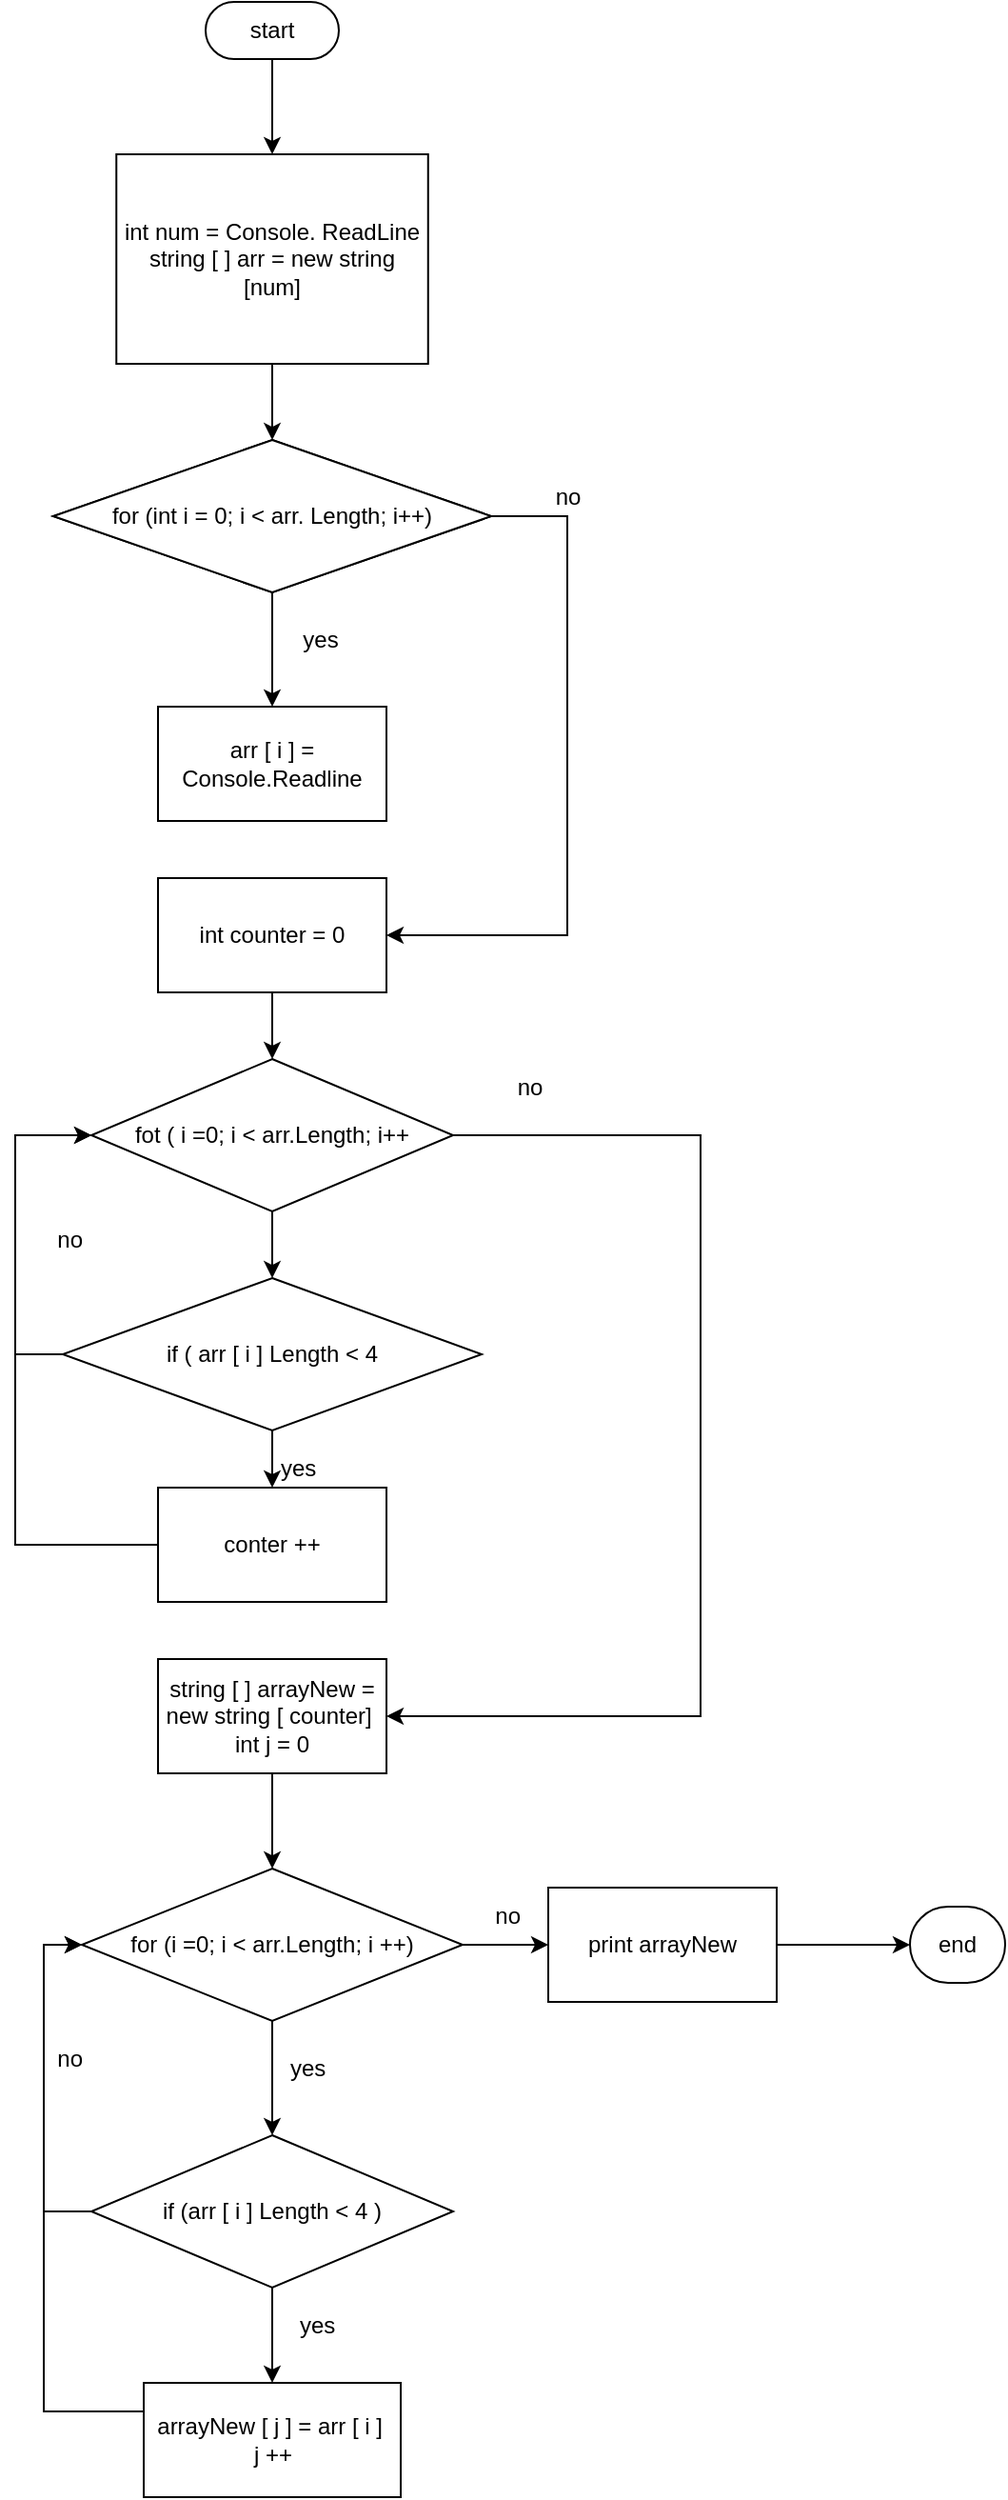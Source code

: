 <mxfile version="21.1.6" type="github">
  <diagram name="Страница 1" id="FWtM8PsEe0bfIw8lXDTB">
    <mxGraphModel dx="1114" dy="1727" grid="1" gridSize="10" guides="1" tooltips="1" connect="1" arrows="1" fold="1" page="1" pageScale="1" pageWidth="827" pageHeight="1169" math="0" shadow="0">
      <root>
        <mxCell id="0" />
        <mxCell id="1" parent="0" />
        <mxCell id="qyZmzRei6EvfskZTFIJO-1" style="edgeStyle=orthogonalEdgeStyle;rounded=0;orthogonalLoop=1;jettySize=auto;html=1;exitX=0.5;exitY=1;exitDx=0;exitDy=0;" edge="1" parent="1" source="qyZmzRei6EvfskZTFIJO-2" target="qyZmzRei6EvfskZTFIJO-4">
          <mxGeometry relative="1" as="geometry">
            <mxPoint x="395" y="-1085" as="targetPoint" />
          </mxGeometry>
        </mxCell>
        <mxCell id="qyZmzRei6EvfskZTFIJO-2" value="start" style="rounded=1;whiteSpace=wrap;html=1;arcSize=50;" vertex="1" parent="1">
          <mxGeometry x="360" y="-1150" width="70" height="30" as="geometry" />
        </mxCell>
        <mxCell id="qyZmzRei6EvfskZTFIJO-3" style="edgeStyle=orthogonalEdgeStyle;rounded=0;orthogonalLoop=1;jettySize=auto;html=1;exitX=0.5;exitY=1;exitDx=0;exitDy=0;" edge="1" parent="1" source="qyZmzRei6EvfskZTFIJO-4" target="qyZmzRei6EvfskZTFIJO-7">
          <mxGeometry relative="1" as="geometry">
            <mxPoint x="394.8" y="-915" as="targetPoint" />
          </mxGeometry>
        </mxCell>
        <mxCell id="qyZmzRei6EvfskZTFIJO-4" value="int num = Console. ReadLine&lt;br&gt;string [ ] arr = new string [num]" style="rounded=0;whiteSpace=wrap;html=1;" vertex="1" parent="1">
          <mxGeometry x="313.13" y="-1070" width="163.75" height="110" as="geometry" />
        </mxCell>
        <mxCell id="qyZmzRei6EvfskZTFIJO-5" style="edgeStyle=orthogonalEdgeStyle;rounded=0;orthogonalLoop=1;jettySize=auto;html=1;exitX=0.5;exitY=1;exitDx=0;exitDy=0;" edge="1" parent="1" source="qyZmzRei6EvfskZTFIJO-7" target="qyZmzRei6EvfskZTFIJO-9">
          <mxGeometry relative="1" as="geometry">
            <mxPoint x="395" y="-780" as="targetPoint" />
          </mxGeometry>
        </mxCell>
        <mxCell id="qyZmzRei6EvfskZTFIJO-6" style="edgeStyle=orthogonalEdgeStyle;rounded=0;orthogonalLoop=1;jettySize=auto;html=1;exitX=1;exitY=0.5;exitDx=0;exitDy=0;entryX=1;entryY=0.5;entryDx=0;entryDy=0;" edge="1" parent="1" source="qyZmzRei6EvfskZTFIJO-7" target="qyZmzRei6EvfskZTFIJO-12">
          <mxGeometry relative="1" as="geometry">
            <mxPoint x="580" y="-830" as="targetPoint" />
            <Array as="points">
              <mxPoint x="550" y="-880" />
              <mxPoint x="550" y="-660" />
            </Array>
          </mxGeometry>
        </mxCell>
        <mxCell id="qyZmzRei6EvfskZTFIJO-7" value="for (int i = 0; i &amp;lt; arr. Length; i++)" style="rhombus;whiteSpace=wrap;html=1;" vertex="1" parent="1">
          <mxGeometry x="280" y="-920" width="230" height="80" as="geometry" />
        </mxCell>
        <mxCell id="qyZmzRei6EvfskZTFIJO-8" value="yes" style="text;html=1;align=center;verticalAlign=middle;resizable=0;points=[];autosize=1;strokeColor=none;fillColor=none;" vertex="1" parent="1">
          <mxGeometry x="400" y="-830" width="40" height="30" as="geometry" />
        </mxCell>
        <mxCell id="qyZmzRei6EvfskZTFIJO-9" value="arr [ i ] = Console.Readline" style="rounded=0;whiteSpace=wrap;html=1;" vertex="1" parent="1">
          <mxGeometry x="335" y="-780" width="120" height="60" as="geometry" />
        </mxCell>
        <mxCell id="qyZmzRei6EvfskZTFIJO-10" value="no" style="text;html=1;align=center;verticalAlign=middle;resizable=0;points=[];autosize=1;strokeColor=none;fillColor=none;" vertex="1" parent="1">
          <mxGeometry x="530" y="-905" width="40" height="30" as="geometry" />
        </mxCell>
        <mxCell id="qyZmzRei6EvfskZTFIJO-11" style="edgeStyle=orthogonalEdgeStyle;rounded=0;orthogonalLoop=1;jettySize=auto;html=1;exitX=0.5;exitY=1;exitDx=0;exitDy=0;" edge="1" parent="1" source="qyZmzRei6EvfskZTFIJO-12" target="qyZmzRei6EvfskZTFIJO-16">
          <mxGeometry relative="1" as="geometry">
            <mxPoint x="395" y="-539.99" as="targetPoint" />
            <Array as="points">
              <mxPoint x="395" y="-550" />
              <mxPoint x="395" y="-550" />
            </Array>
          </mxGeometry>
        </mxCell>
        <mxCell id="qyZmzRei6EvfskZTFIJO-12" value="int counter = 0" style="rounded=0;whiteSpace=wrap;html=1;" vertex="1" parent="1">
          <mxGeometry x="335" y="-690" width="120" height="60" as="geometry" />
        </mxCell>
        <mxCell id="qyZmzRei6EvfskZTFIJO-13" value="for (int i = 0; i &amp;lt; arr. Length; i++)" style="rhombus;whiteSpace=wrap;html=1;" vertex="1" parent="1">
          <mxGeometry x="280" y="-920" width="230" height="80" as="geometry" />
        </mxCell>
        <mxCell id="qyZmzRei6EvfskZTFIJO-14" style="edgeStyle=orthogonalEdgeStyle;rounded=0;orthogonalLoop=1;jettySize=auto;html=1;exitX=0.5;exitY=1;exitDx=0;exitDy=0;" edge="1" parent="1" source="qyZmzRei6EvfskZTFIJO-16" target="qyZmzRei6EvfskZTFIJO-20">
          <mxGeometry relative="1" as="geometry">
            <mxPoint x="395" y="-440" as="targetPoint" />
          </mxGeometry>
        </mxCell>
        <mxCell id="qyZmzRei6EvfskZTFIJO-15" style="edgeStyle=orthogonalEdgeStyle;rounded=0;orthogonalLoop=1;jettySize=auto;html=1;exitX=1;exitY=0.5;exitDx=0;exitDy=0;" edge="1" parent="1" source="qyZmzRei6EvfskZTFIJO-16" target="qyZmzRei6EvfskZTFIJO-25">
          <mxGeometry relative="1" as="geometry">
            <mxPoint x="490" y="-119" as="targetPoint" />
            <Array as="points">
              <mxPoint x="620" y="-555" />
              <mxPoint x="620" y="-250" />
            </Array>
          </mxGeometry>
        </mxCell>
        <mxCell id="qyZmzRei6EvfskZTFIJO-16" value="fot ( i =0; i &amp;lt; arr.Length; i++" style="rhombus;whiteSpace=wrap;html=1;" vertex="1" parent="1">
          <mxGeometry x="300" y="-595" width="190" height="80" as="geometry" />
        </mxCell>
        <mxCell id="qyZmzRei6EvfskZTFIJO-17" value="yes" style="text;html=1;align=center;verticalAlign=middle;resizable=0;points=[];autosize=1;strokeColor=none;fillColor=none;" vertex="1" parent="1">
          <mxGeometry x="394" y="-470" width="40" height="30" as="geometry" />
        </mxCell>
        <mxCell id="qyZmzRei6EvfskZTFIJO-18" style="edgeStyle=orthogonalEdgeStyle;rounded=0;orthogonalLoop=1;jettySize=auto;html=1;exitX=0.5;exitY=1;exitDx=0;exitDy=0;" edge="1" parent="1" source="qyZmzRei6EvfskZTFIJO-20" target="qyZmzRei6EvfskZTFIJO-22">
          <mxGeometry relative="1" as="geometry">
            <mxPoint x="395" y="-310" as="targetPoint" />
          </mxGeometry>
        </mxCell>
        <mxCell id="qyZmzRei6EvfskZTFIJO-19" style="edgeStyle=orthogonalEdgeStyle;rounded=0;orthogonalLoop=1;jettySize=auto;html=1;exitX=0;exitY=0.5;exitDx=0;exitDy=0;entryX=0;entryY=0.5;entryDx=0;entryDy=0;" edge="1" parent="1" source="qyZmzRei6EvfskZTFIJO-20" target="qyZmzRei6EvfskZTFIJO-16">
          <mxGeometry relative="1" as="geometry">
            <Array as="points">
              <mxPoint x="260" y="-440" />
              <mxPoint x="260" y="-555" />
            </Array>
          </mxGeometry>
        </mxCell>
        <mxCell id="qyZmzRei6EvfskZTFIJO-20" value="if ( arr [ i ] Length &amp;lt; 4" style="rhombus;whiteSpace=wrap;html=1;" vertex="1" parent="1">
          <mxGeometry x="285.01" y="-480" width="220" height="80" as="geometry" />
        </mxCell>
        <mxCell id="qyZmzRei6EvfskZTFIJO-21" style="edgeStyle=orthogonalEdgeStyle;rounded=0;orthogonalLoop=1;jettySize=auto;html=1;exitX=0;exitY=0.5;exitDx=0;exitDy=0;entryX=0;entryY=0.5;entryDx=0;entryDy=0;" edge="1" parent="1" source="qyZmzRei6EvfskZTFIJO-22" target="qyZmzRei6EvfskZTFIJO-16">
          <mxGeometry relative="1" as="geometry">
            <Array as="points">
              <mxPoint x="260" y="-340" />
              <mxPoint x="260" y="-555" />
            </Array>
          </mxGeometry>
        </mxCell>
        <mxCell id="qyZmzRei6EvfskZTFIJO-22" value="conter ++" style="rounded=0;whiteSpace=wrap;html=1;" vertex="1" parent="1">
          <mxGeometry x="335.01" y="-370" width="120" height="60" as="geometry" />
        </mxCell>
        <mxCell id="qyZmzRei6EvfskZTFIJO-23" value="no" style="text;html=1;align=center;verticalAlign=middle;resizable=0;points=[];autosize=1;strokeColor=none;fillColor=none;" vertex="1" parent="1">
          <mxGeometry x="510" y="-595" width="40" height="30" as="geometry" />
        </mxCell>
        <mxCell id="qyZmzRei6EvfskZTFIJO-24" style="edgeStyle=orthogonalEdgeStyle;rounded=0;orthogonalLoop=1;jettySize=auto;html=1;exitX=0.5;exitY=1;exitDx=0;exitDy=0;" edge="1" parent="1" source="qyZmzRei6EvfskZTFIJO-25" target="qyZmzRei6EvfskZTFIJO-28">
          <mxGeometry relative="1" as="geometry">
            <mxPoint x="395" y="-170" as="targetPoint" />
          </mxGeometry>
        </mxCell>
        <mxCell id="qyZmzRei6EvfskZTFIJO-25" value="string [ ] arrayNew = new string [ counter]&amp;nbsp;&lt;br&gt;int j = 0" style="rounded=0;whiteSpace=wrap;html=1;" vertex="1" parent="1">
          <mxGeometry x="335.01" y="-280" width="120" height="60" as="geometry" />
        </mxCell>
        <mxCell id="qyZmzRei6EvfskZTFIJO-26" value="" style="edgeStyle=orthogonalEdgeStyle;rounded=0;orthogonalLoop=1;jettySize=auto;html=1;" edge="1" parent="1" source="qyZmzRei6EvfskZTFIJO-28" target="qyZmzRei6EvfskZTFIJO-31">
          <mxGeometry relative="1" as="geometry" />
        </mxCell>
        <mxCell id="qyZmzRei6EvfskZTFIJO-27" style="edgeStyle=orthogonalEdgeStyle;rounded=0;orthogonalLoop=1;jettySize=auto;html=1;exitX=1;exitY=0.5;exitDx=0;exitDy=0;" edge="1" parent="1" source="qyZmzRei6EvfskZTFIJO-28" target="qyZmzRei6EvfskZTFIJO-39">
          <mxGeometry relative="1" as="geometry">
            <mxPoint x="570" y="-130" as="targetPoint" />
          </mxGeometry>
        </mxCell>
        <mxCell id="qyZmzRei6EvfskZTFIJO-28" value="for (i =0; i &amp;lt; arr.Length; i ++)" style="rhombus;whiteSpace=wrap;html=1;" vertex="1" parent="1">
          <mxGeometry x="295" y="-170" width="200" height="80" as="geometry" />
        </mxCell>
        <mxCell id="qyZmzRei6EvfskZTFIJO-29" value="" style="edgeStyle=orthogonalEdgeStyle;rounded=0;orthogonalLoop=1;jettySize=auto;html=1;" edge="1" parent="1" source="qyZmzRei6EvfskZTFIJO-31" target="qyZmzRei6EvfskZTFIJO-35">
          <mxGeometry relative="1" as="geometry" />
        </mxCell>
        <mxCell id="qyZmzRei6EvfskZTFIJO-30" style="edgeStyle=orthogonalEdgeStyle;rounded=0;orthogonalLoop=1;jettySize=auto;html=1;exitX=0;exitY=0.5;exitDx=0;exitDy=0;entryX=0;entryY=0.5;entryDx=0;entryDy=0;" edge="1" parent="1" source="qyZmzRei6EvfskZTFIJO-31" target="qyZmzRei6EvfskZTFIJO-28">
          <mxGeometry relative="1" as="geometry" />
        </mxCell>
        <mxCell id="qyZmzRei6EvfskZTFIJO-31" value="if (arr [ i ] Length &amp;lt; 4 )" style="rhombus;whiteSpace=wrap;html=1;" vertex="1" parent="1">
          <mxGeometry x="300" y="-30" width="190" height="80" as="geometry" />
        </mxCell>
        <mxCell id="qyZmzRei6EvfskZTFIJO-32" value="yes&amp;nbsp;" style="text;html=1;align=center;verticalAlign=middle;resizable=0;points=[];autosize=1;strokeColor=none;fillColor=none;" vertex="1" parent="1">
          <mxGeometry x="390" y="-80" width="50" height="30" as="geometry" />
        </mxCell>
        <mxCell id="qyZmzRei6EvfskZTFIJO-33" value="no&amp;nbsp;" style="text;html=1;align=center;verticalAlign=middle;resizable=0;points=[];autosize=1;strokeColor=none;fillColor=none;" vertex="1" parent="1">
          <mxGeometry x="500" y="-160" width="40" height="30" as="geometry" />
        </mxCell>
        <mxCell id="qyZmzRei6EvfskZTFIJO-34" style="edgeStyle=orthogonalEdgeStyle;rounded=0;orthogonalLoop=1;jettySize=auto;html=1;exitX=0;exitY=0.25;exitDx=0;exitDy=0;entryX=0;entryY=0.5;entryDx=0;entryDy=0;" edge="1" parent="1" source="qyZmzRei6EvfskZTFIJO-35" target="qyZmzRei6EvfskZTFIJO-28">
          <mxGeometry relative="1" as="geometry" />
        </mxCell>
        <mxCell id="qyZmzRei6EvfskZTFIJO-35" value="arrayNew [ j ] = arr [ i ]&amp;nbsp;&lt;br&gt;j ++" style="whiteSpace=wrap;html=1;" vertex="1" parent="1">
          <mxGeometry x="327.51" y="100" width="135" height="60" as="geometry" />
        </mxCell>
        <mxCell id="qyZmzRei6EvfskZTFIJO-36" value="yes&amp;nbsp;" style="text;html=1;align=center;verticalAlign=middle;resizable=0;points=[];autosize=1;strokeColor=none;fillColor=none;" vertex="1" parent="1">
          <mxGeometry x="395" y="55" width="50" height="30" as="geometry" />
        </mxCell>
        <mxCell id="qyZmzRei6EvfskZTFIJO-37" value="no&amp;nbsp;" style="text;html=1;align=center;verticalAlign=middle;resizable=0;points=[];autosize=1;strokeColor=none;fillColor=none;" vertex="1" parent="1">
          <mxGeometry x="270" y="-85" width="40" height="30" as="geometry" />
        </mxCell>
        <mxCell id="qyZmzRei6EvfskZTFIJO-38" style="edgeStyle=orthogonalEdgeStyle;rounded=0;orthogonalLoop=1;jettySize=auto;html=1;exitX=1;exitY=0.5;exitDx=0;exitDy=0;" edge="1" parent="1" source="qyZmzRei6EvfskZTFIJO-39" target="qyZmzRei6EvfskZTFIJO-40">
          <mxGeometry relative="1" as="geometry">
            <mxPoint x="690" y="-130" as="targetPoint" />
          </mxGeometry>
        </mxCell>
        <mxCell id="qyZmzRei6EvfskZTFIJO-39" value="print arrayNew" style="rounded=0;whiteSpace=wrap;html=1;" vertex="1" parent="1">
          <mxGeometry x="540" y="-160" width="120" height="60" as="geometry" />
        </mxCell>
        <mxCell id="qyZmzRei6EvfskZTFIJO-40" value="end" style="rounded=1;whiteSpace=wrap;html=1;arcSize=50;" vertex="1" parent="1">
          <mxGeometry x="730" y="-150" width="50" height="40" as="geometry" />
        </mxCell>
        <mxCell id="qyZmzRei6EvfskZTFIJO-41" value="yes&amp;nbsp;" style="text;html=1;align=center;verticalAlign=middle;resizable=0;points=[];autosize=1;strokeColor=none;fillColor=none;" vertex="1" parent="1">
          <mxGeometry x="385" y="-395" width="50" height="30" as="geometry" />
        </mxCell>
        <mxCell id="qyZmzRei6EvfskZTFIJO-42" value="no&amp;nbsp;" style="text;html=1;align=center;verticalAlign=middle;resizable=0;points=[];autosize=1;strokeColor=none;fillColor=none;" vertex="1" parent="1">
          <mxGeometry x="270" y="-515" width="40" height="30" as="geometry" />
        </mxCell>
      </root>
    </mxGraphModel>
  </diagram>
</mxfile>
